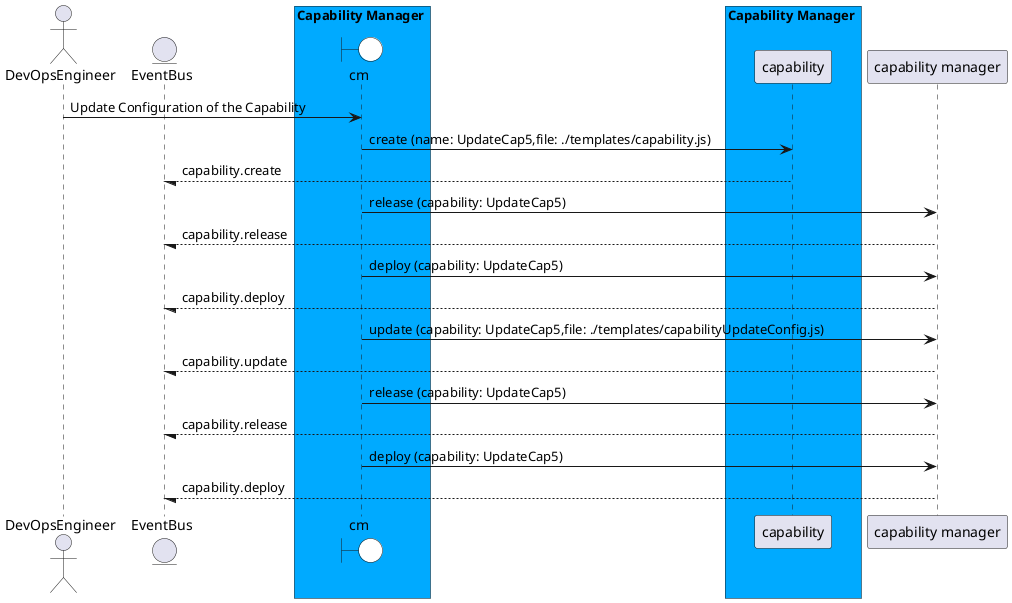 @startuml

actor "DevOpsEngineer"


entity EventBus

box Capability Manager #00aaff
    boundary cm #white
end box


box Capability Manager #00aaff
            participant capability
    end box


"DevOpsEngineer" -> cm: Update Configuration of the Capability

    cm -> "capability": create (name: UpdateCap5,file: ./templates/capability.js)

    "capability" --/ EventBus: capability.create

    cm -> "capability manager": release (capability: UpdateCap5)

    "capability manager" --/ EventBus: capability.release

    cm -> "capability manager": deploy (capability: UpdateCap5)

    "capability manager" --/ EventBus: capability.deploy

    cm -> "capability manager": update (capability: UpdateCap5,file: ./templates/capabilityUpdateConfig.js)

    "capability manager" --/ EventBus: capability.update

    cm -> "capability manager": release (capability: UpdateCap5)

    "capability manager" --/ EventBus: capability.release

    cm -> "capability manager": deploy (capability: UpdateCap5)

    "capability manager" --/ EventBus: capability.deploy



@enduml
